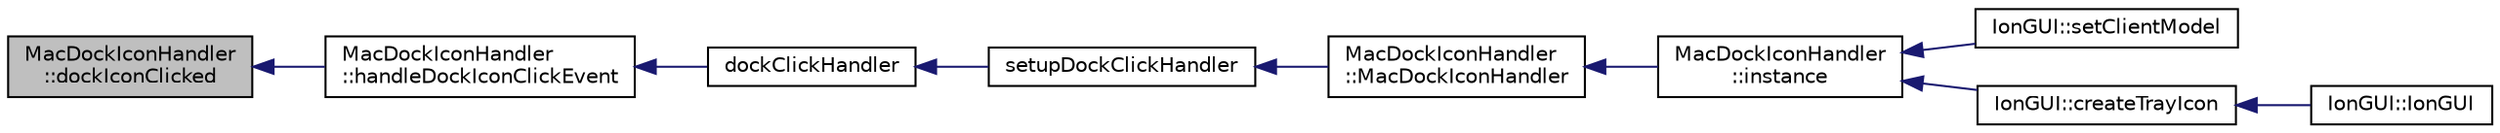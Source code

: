 digraph "MacDockIconHandler::dockIconClicked"
{
  edge [fontname="Helvetica",fontsize="10",labelfontname="Helvetica",labelfontsize="10"];
  node [fontname="Helvetica",fontsize="10",shape=record];
  rankdir="LR";
  Node18 [label="MacDockIconHandler\l::dockIconClicked",height=0.2,width=0.4,color="black", fillcolor="grey75", style="filled", fontcolor="black"];
  Node18 -> Node19 [dir="back",color="midnightblue",fontsize="10",style="solid",fontname="Helvetica"];
  Node19 [label="MacDockIconHandler\l::handleDockIconClickEvent",height=0.2,width=0.4,color="black", fillcolor="white", style="filled",URL="$class_mac_dock_icon_handler.html#a38f422d9dde7df4ccfdda97b08467e0a"];
  Node19 -> Node20 [dir="back",color="midnightblue",fontsize="10",style="solid",fontname="Helvetica"];
  Node20 [label="dockClickHandler",height=0.2,width=0.4,color="black", fillcolor="white", style="filled",URL="$macdockiconhandler_8mm.html#ab33de6d790611e30eb1985cca6ef2679"];
  Node20 -> Node21 [dir="back",color="midnightblue",fontsize="10",style="solid",fontname="Helvetica"];
  Node21 [label="setupDockClickHandler",height=0.2,width=0.4,color="black", fillcolor="white", style="filled",URL="$macdockiconhandler_8mm.html#a9aec1ea4fb1121c1b089c5cb11445732"];
  Node21 -> Node22 [dir="back",color="midnightblue",fontsize="10",style="solid",fontname="Helvetica"];
  Node22 [label="MacDockIconHandler\l::MacDockIconHandler",height=0.2,width=0.4,color="black", fillcolor="white", style="filled",URL="$class_mac_dock_icon_handler.html#ab44913b8dabec96186b74bc6f6896c46"];
  Node22 -> Node23 [dir="back",color="midnightblue",fontsize="10",style="solid",fontname="Helvetica"];
  Node23 [label="MacDockIconHandler\l::instance",height=0.2,width=0.4,color="black", fillcolor="white", style="filled",URL="$class_mac_dock_icon_handler.html#afd3ef7126d0b6ef02eaf85e5455fe6f4"];
  Node23 -> Node24 [dir="back",color="midnightblue",fontsize="10",style="solid",fontname="Helvetica"];
  Node24 [label="IonGUI::setClientModel",height=0.2,width=0.4,color="black", fillcolor="white", style="filled",URL="$class_ion_g_u_i.html#aee0c583c834ce4f4c598c29db83b0680",tooltip="Set the client model. "];
  Node23 -> Node25 [dir="back",color="midnightblue",fontsize="10",style="solid",fontname="Helvetica"];
  Node25 [label="IonGUI::createTrayIcon",height=0.2,width=0.4,color="black", fillcolor="white", style="filled",URL="$class_ion_g_u_i.html#ab2a52ae1062ead1fd597d1ef4a362c72",tooltip="Create system tray (notification) icon. "];
  Node25 -> Node26 [dir="back",color="midnightblue",fontsize="10",style="solid",fontname="Helvetica"];
  Node26 [label="IonGUI::IonGUI",height=0.2,width=0.4,color="black", fillcolor="white", style="filled",URL="$class_ion_g_u_i.html#ad0e22e4901b039bcc987ef0328c8c5d4"];
}
